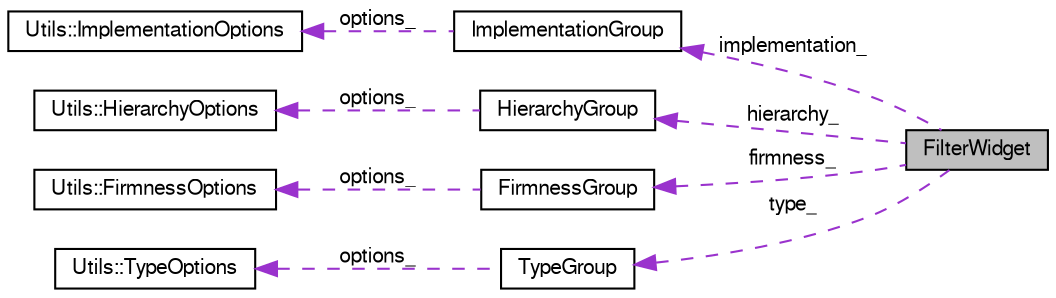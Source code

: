 digraph G
{
  bgcolor="transparent";
  edge [fontname="FreeSans",fontsize=10,labelfontname="FreeSans",labelfontsize=10];
  node [fontname="FreeSans",fontsize=10,shape=record];
  rankdir=LR;
  Node1 [label="FilterWidget",height=0.2,width=0.4,color="black", fillcolor="grey75", style="filled" fontcolor="black"];
  Node2 -> Node1 [dir=back,color="darkorchid3",fontsize=10,style="dashed",label="implementation_",fontname="FreeSans"];
  Node2 [label="ImplementationGroup",height=0.2,width=0.4,color="black",URL="$class_implementation_group.html",tooltip="Contains check boxes to set the firmness options for VLNVDialer."];
  Node3 -> Node2 [dir=back,color="darkorchid3",fontsize=10,style="dashed",label="options_",fontname="FreeSans"];
  Node3 [label="Utils::ImplementationOptions",height=0.2,width=0.4,color="black",URL="$struct_utils_1_1_implementation_options.html",tooltip="Contains firmness search settings."];
  Node4 -> Node1 [dir=back,color="darkorchid3",fontsize=10,style="dashed",label="hierarchy_",fontname="FreeSans"];
  Node4 [label="HierarchyGroup",height=0.2,width=0.4,color="black",URL="$class_hierarchy_group.html",tooltip="Contains the check boxes to set the hierarchy options for VLNVDialer."];
  Node5 -> Node4 [dir=back,color="darkorchid3",fontsize=10,style="dashed",label="options_",fontname="FreeSans"];
  Node5 [label="Utils::HierarchyOptions",height=0.2,width=0.4,color="black",URL="$struct_utils_1_1_hierarchy_options.html",tooltip="Contains the search settings for hierarchy."];
  Node6 -> Node1 [dir=back,color="darkorchid3",fontsize=10,style="dashed",label="firmness_",fontname="FreeSans"];
  Node6 [label="FirmnessGroup",height=0.2,width=0.4,color="black",URL="$class_firmness_group.html",tooltip="Contains the check boxes to set the re-usability options for VLNVDialer."];
  Node7 -> Node6 [dir=back,color="darkorchid3",fontsize=10,style="dashed",label="options_",fontname="FreeSans"];
  Node7 [label="Utils::FirmnessOptions",height=0.2,width=0.4,color="black",URL="$struct_utils_1_1_firmness_options.html",tooltip="Contains the Re-usability search filters."];
  Node8 -> Node1 [dir=back,color="darkorchid3",fontsize=10,style="dashed",label="type_",fontname="FreeSans"];
  Node8 [label="TypeGroup",height=0.2,width=0.4,color="black",URL="$class_type_group.html",tooltip="Contains the check boxes to set the type options for VLNVDialer."];
  Node9 -> Node8 [dir=back,color="darkorchid3",fontsize=10,style="dashed",label="options_",fontname="FreeSans"];
  Node9 [label="Utils::TypeOptions",height=0.2,width=0.4,color="black",URL="$struct_utils_1_1_type_options.html",tooltip="Contains the search options for document types."];
}

